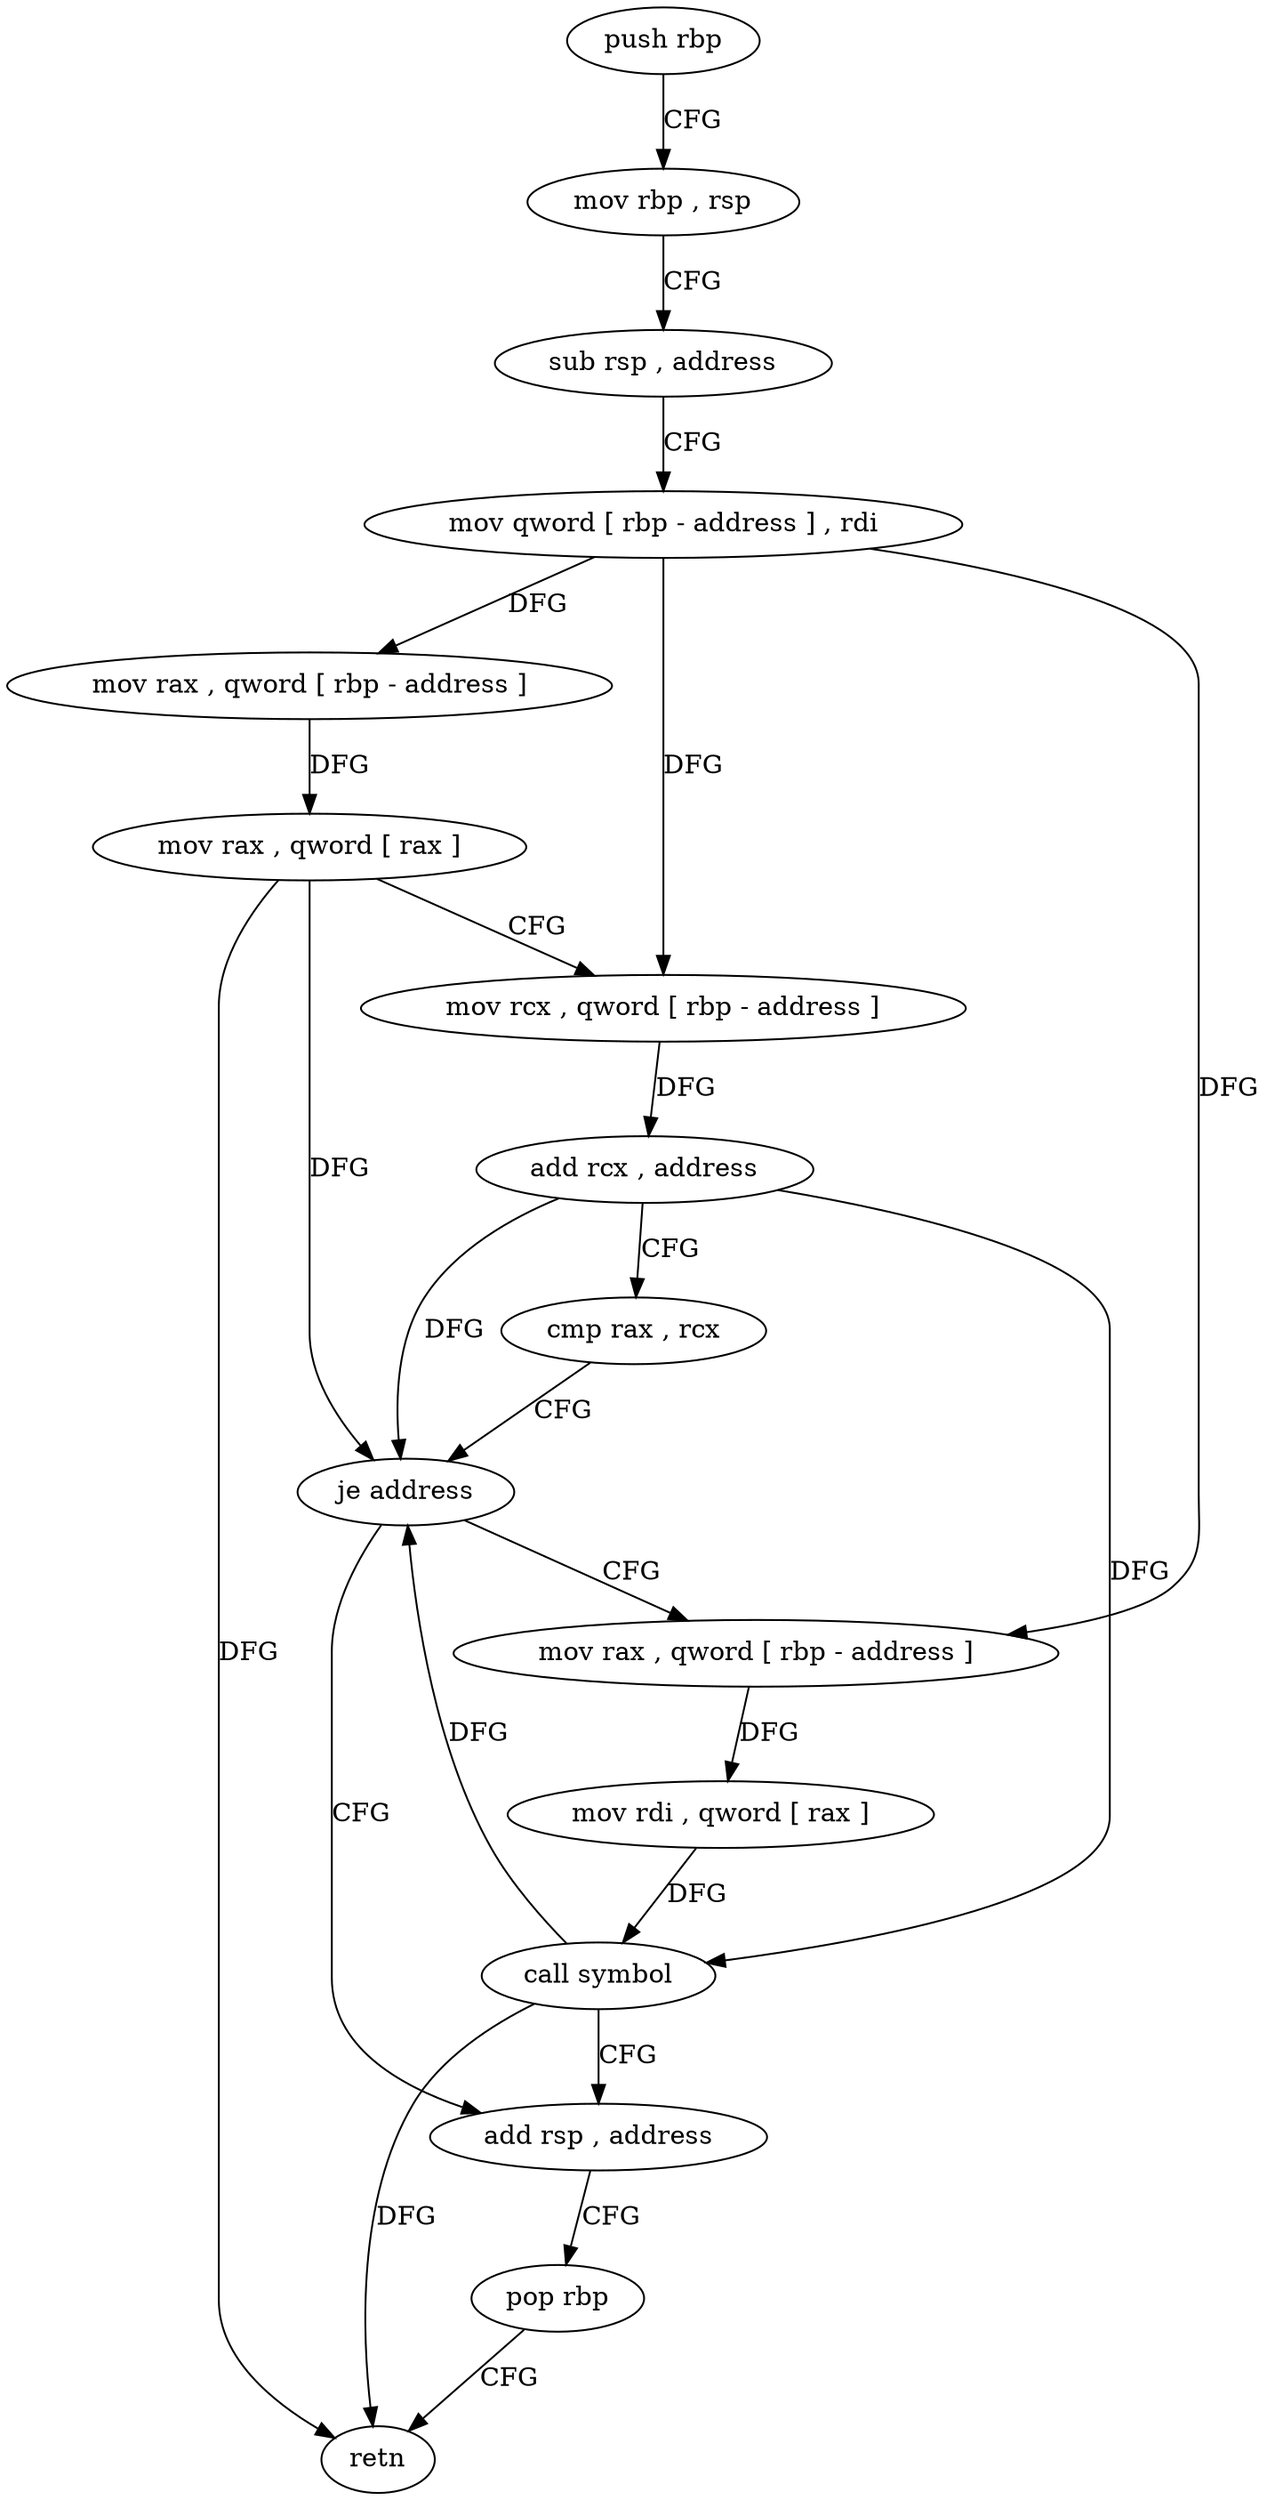 digraph "func" {
"491056" [label = "push rbp" ]
"491057" [label = "mov rbp , rsp" ]
"491060" [label = "sub rsp , address" ]
"491064" [label = "mov qword [ rbp - address ] , rdi" ]
"491068" [label = "mov rax , qword [ rbp - address ]" ]
"491072" [label = "mov rax , qword [ rax ]" ]
"491075" [label = "mov rcx , qword [ rbp - address ]" ]
"491079" [label = "add rcx , address" ]
"491086" [label = "cmp rax , rcx" ]
"491089" [label = "je address" ]
"491107" [label = "add rsp , address" ]
"491095" [label = "mov rax , qword [ rbp - address ]" ]
"491111" [label = "pop rbp" ]
"491112" [label = "retn" ]
"491099" [label = "mov rdi , qword [ rax ]" ]
"491102" [label = "call symbol" ]
"491056" -> "491057" [ label = "CFG" ]
"491057" -> "491060" [ label = "CFG" ]
"491060" -> "491064" [ label = "CFG" ]
"491064" -> "491068" [ label = "DFG" ]
"491064" -> "491075" [ label = "DFG" ]
"491064" -> "491095" [ label = "DFG" ]
"491068" -> "491072" [ label = "DFG" ]
"491072" -> "491075" [ label = "CFG" ]
"491072" -> "491089" [ label = "DFG" ]
"491072" -> "491112" [ label = "DFG" ]
"491075" -> "491079" [ label = "DFG" ]
"491079" -> "491086" [ label = "CFG" ]
"491079" -> "491089" [ label = "DFG" ]
"491079" -> "491102" [ label = "DFG" ]
"491086" -> "491089" [ label = "CFG" ]
"491089" -> "491107" [ label = "CFG" ]
"491089" -> "491095" [ label = "CFG" ]
"491107" -> "491111" [ label = "CFG" ]
"491095" -> "491099" [ label = "DFG" ]
"491111" -> "491112" [ label = "CFG" ]
"491099" -> "491102" [ label = "DFG" ]
"491102" -> "491107" [ label = "CFG" ]
"491102" -> "491089" [ label = "DFG" ]
"491102" -> "491112" [ label = "DFG" ]
}
